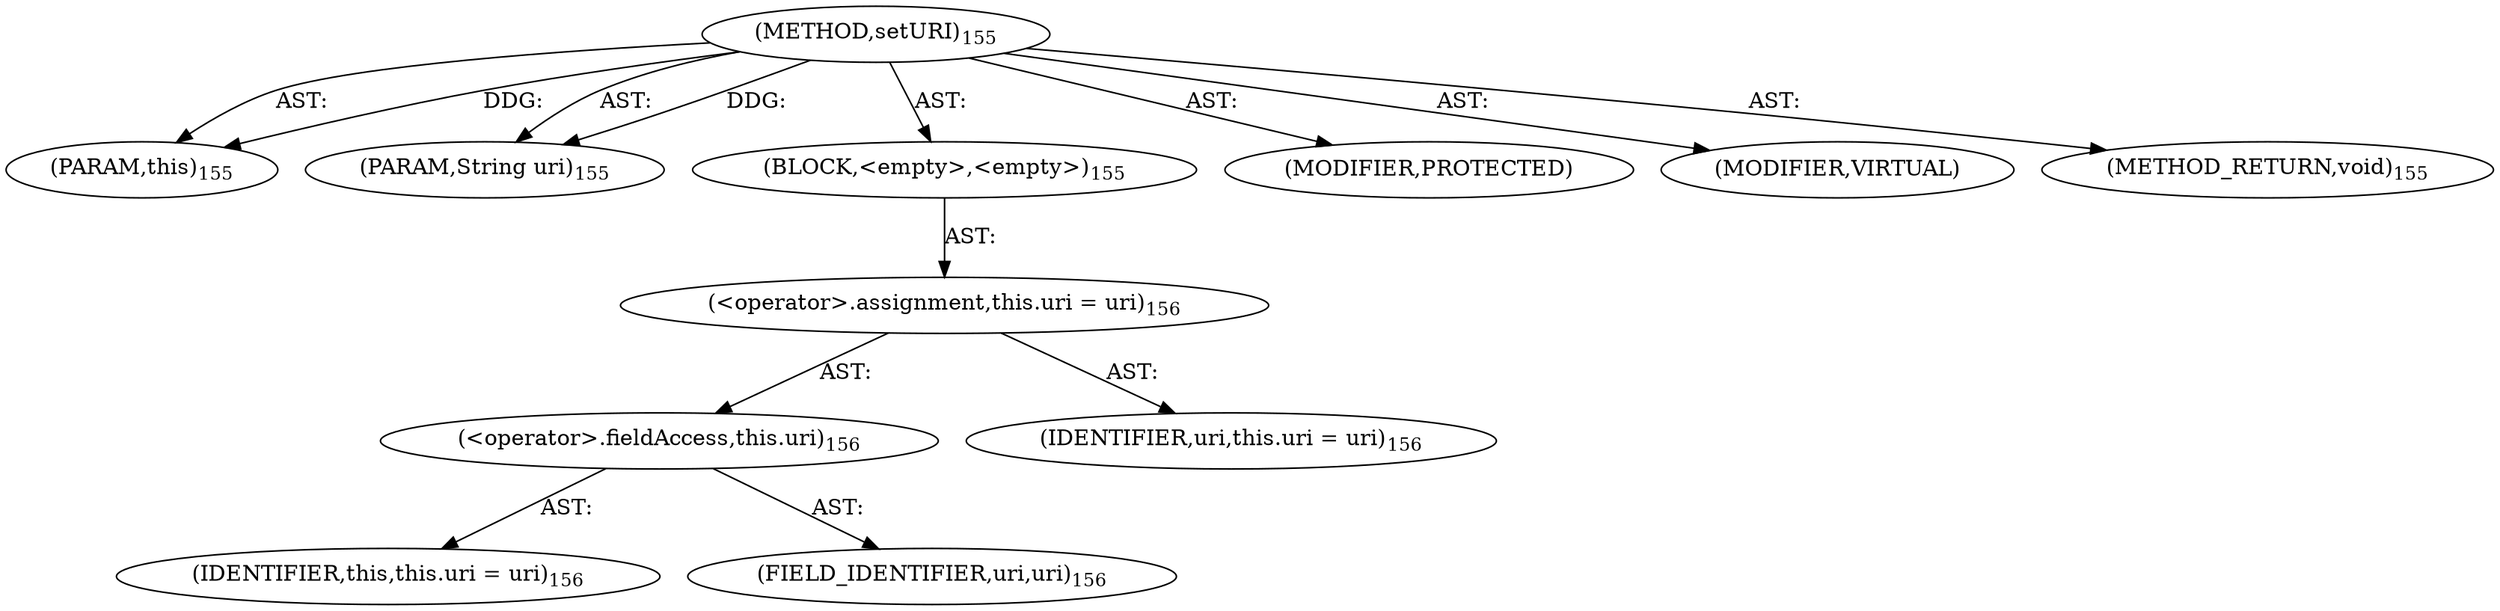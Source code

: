 digraph "setURI" {  
"111669149698" [label = <(METHOD,setURI)<SUB>155</SUB>> ]
"115964116993" [label = <(PARAM,this)<SUB>155</SUB>> ]
"115964116999" [label = <(PARAM,String uri)<SUB>155</SUB>> ]
"25769803785" [label = <(BLOCK,&lt;empty&gt;,&lt;empty&gt;)<SUB>155</SUB>> ]
"30064771112" [label = <(&lt;operator&gt;.assignment,this.uri = uri)<SUB>156</SUB>> ]
"30064771113" [label = <(&lt;operator&gt;.fieldAccess,this.uri)<SUB>156</SUB>> ]
"68719476737" [label = <(IDENTIFIER,this,this.uri = uri)<SUB>156</SUB>> ]
"55834574851" [label = <(FIELD_IDENTIFIER,uri,uri)<SUB>156</SUB>> ]
"68719476775" [label = <(IDENTIFIER,uri,this.uri = uri)<SUB>156</SUB>> ]
"133143986185" [label = <(MODIFIER,PROTECTED)> ]
"133143986186" [label = <(MODIFIER,VIRTUAL)> ]
"128849018882" [label = <(METHOD_RETURN,void)<SUB>155</SUB>> ]
  "111669149698" -> "115964116993"  [ label = "AST: "] 
  "111669149698" -> "115964116999"  [ label = "AST: "] 
  "111669149698" -> "25769803785"  [ label = "AST: "] 
  "111669149698" -> "133143986185"  [ label = "AST: "] 
  "111669149698" -> "133143986186"  [ label = "AST: "] 
  "111669149698" -> "128849018882"  [ label = "AST: "] 
  "25769803785" -> "30064771112"  [ label = "AST: "] 
  "30064771112" -> "30064771113"  [ label = "AST: "] 
  "30064771112" -> "68719476775"  [ label = "AST: "] 
  "30064771113" -> "68719476737"  [ label = "AST: "] 
  "30064771113" -> "55834574851"  [ label = "AST: "] 
  "111669149698" -> "115964116993"  [ label = "DDG: "] 
  "111669149698" -> "115964116999"  [ label = "DDG: "] 
}

